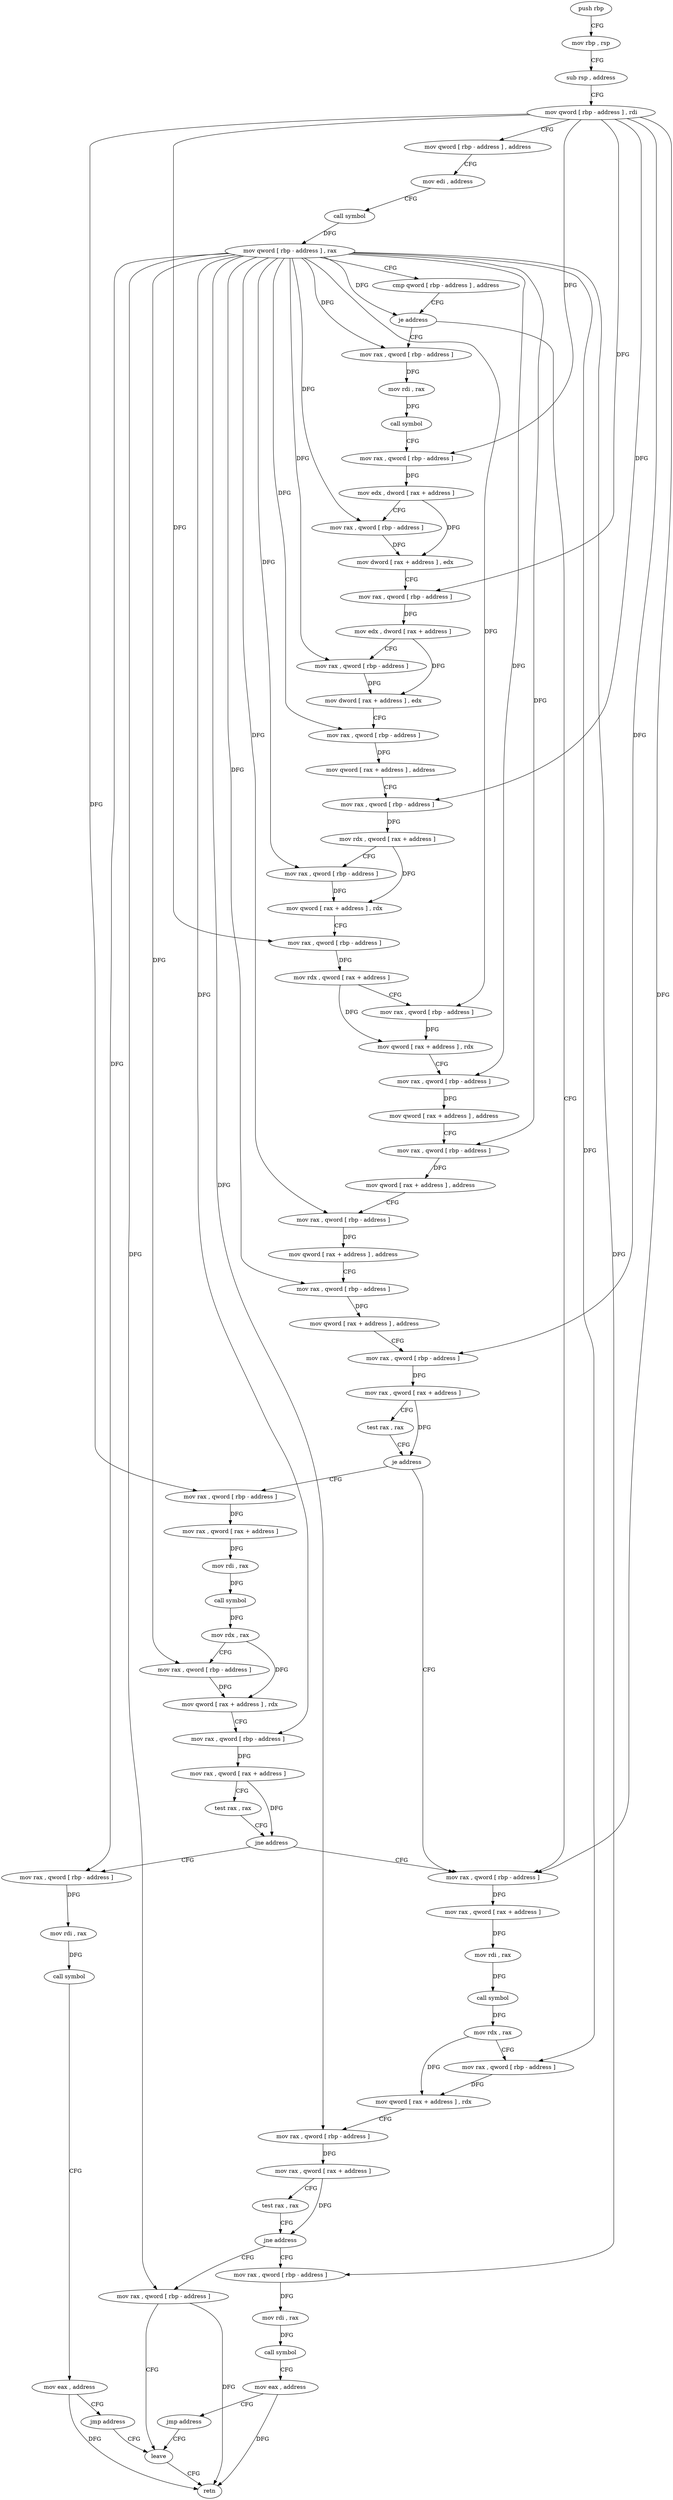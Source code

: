 digraph "func" {
"101314" [label = "push rbp" ]
"101315" [label = "mov rbp , rsp" ]
"101318" [label = "sub rsp , address" ]
"101322" [label = "mov qword [ rbp - address ] , rdi" ]
"101326" [label = "mov qword [ rbp - address ] , address" ]
"101334" [label = "mov edi , address" ]
"101339" [label = "call symbol" ]
"101344" [label = "mov qword [ rbp - address ] , rax" ]
"101348" [label = "cmp qword [ rbp - address ] , address" ]
"101353" [label = "je address" ]
"101563" [label = "mov rax , qword [ rbp - address ]" ]
"101359" [label = "mov rax , qword [ rbp - address ]" ]
"101567" [label = "mov rax , qword [ rax + address ]" ]
"101571" [label = "mov rdi , rax" ]
"101574" [label = "call symbol" ]
"101579" [label = "mov rdx , rax" ]
"101582" [label = "mov rax , qword [ rbp - address ]" ]
"101586" [label = "mov qword [ rax + address ] , rdx" ]
"101590" [label = "mov rax , qword [ rbp - address ]" ]
"101594" [label = "mov rax , qword [ rax + address ]" ]
"101598" [label = "test rax , rax" ]
"101601" [label = "jne address" ]
"101622" [label = "mov rax , qword [ rbp - address ]" ]
"101603" [label = "mov rax , qword [ rbp - address ]" ]
"101363" [label = "mov rdi , rax" ]
"101366" [label = "call symbol" ]
"101371" [label = "mov rax , qword [ rbp - address ]" ]
"101375" [label = "mov edx , dword [ rax + address ]" ]
"101378" [label = "mov rax , qword [ rbp - address ]" ]
"101382" [label = "mov dword [ rax + address ] , edx" ]
"101385" [label = "mov rax , qword [ rbp - address ]" ]
"101389" [label = "mov edx , dword [ rax + address ]" ]
"101392" [label = "mov rax , qword [ rbp - address ]" ]
"101396" [label = "mov dword [ rax + address ] , edx" ]
"101399" [label = "mov rax , qword [ rbp - address ]" ]
"101403" [label = "mov qword [ rax + address ] , address" ]
"101411" [label = "mov rax , qword [ rbp - address ]" ]
"101415" [label = "mov rdx , qword [ rax + address ]" ]
"101419" [label = "mov rax , qword [ rbp - address ]" ]
"101423" [label = "mov qword [ rax + address ] , rdx" ]
"101427" [label = "mov rax , qword [ rbp - address ]" ]
"101431" [label = "mov rdx , qword [ rax + address ]" ]
"101435" [label = "mov rax , qword [ rbp - address ]" ]
"101439" [label = "mov qword [ rax + address ] , rdx" ]
"101443" [label = "mov rax , qword [ rbp - address ]" ]
"101447" [label = "mov qword [ rax + address ] , address" ]
"101455" [label = "mov rax , qword [ rbp - address ]" ]
"101459" [label = "mov qword [ rax + address ] , address" ]
"101467" [label = "mov rax , qword [ rbp - address ]" ]
"101471" [label = "mov qword [ rax + address ] , address" ]
"101479" [label = "mov rax , qword [ rbp - address ]" ]
"101483" [label = "mov qword [ rax + address ] , address" ]
"101491" [label = "mov rax , qword [ rbp - address ]" ]
"101495" [label = "mov rax , qword [ rax + address ]" ]
"101499" [label = "test rax , rax" ]
"101502" [label = "je address" ]
"101504" [label = "mov rax , qword [ rbp - address ]" ]
"101626" [label = "leave" ]
"101607" [label = "mov rdi , rax" ]
"101610" [label = "call symbol" ]
"101615" [label = "mov eax , address" ]
"101620" [label = "jmp address" ]
"101508" [label = "mov rax , qword [ rax + address ]" ]
"101512" [label = "mov rdi , rax" ]
"101515" [label = "call symbol" ]
"101520" [label = "mov rdx , rax" ]
"101523" [label = "mov rax , qword [ rbp - address ]" ]
"101527" [label = "mov qword [ rax + address ] , rdx" ]
"101531" [label = "mov rax , qword [ rbp - address ]" ]
"101535" [label = "mov rax , qword [ rax + address ]" ]
"101539" [label = "test rax , rax" ]
"101542" [label = "jne address" ]
"101544" [label = "mov rax , qword [ rbp - address ]" ]
"101627" [label = "retn" ]
"101548" [label = "mov rdi , rax" ]
"101551" [label = "call symbol" ]
"101556" [label = "mov eax , address" ]
"101561" [label = "jmp address" ]
"101314" -> "101315" [ label = "CFG" ]
"101315" -> "101318" [ label = "CFG" ]
"101318" -> "101322" [ label = "CFG" ]
"101322" -> "101326" [ label = "CFG" ]
"101322" -> "101563" [ label = "DFG" ]
"101322" -> "101371" [ label = "DFG" ]
"101322" -> "101385" [ label = "DFG" ]
"101322" -> "101411" [ label = "DFG" ]
"101322" -> "101427" [ label = "DFG" ]
"101322" -> "101491" [ label = "DFG" ]
"101322" -> "101504" [ label = "DFG" ]
"101326" -> "101334" [ label = "CFG" ]
"101334" -> "101339" [ label = "CFG" ]
"101339" -> "101344" [ label = "DFG" ]
"101344" -> "101348" [ label = "CFG" ]
"101344" -> "101353" [ label = "DFG" ]
"101344" -> "101582" [ label = "DFG" ]
"101344" -> "101590" [ label = "DFG" ]
"101344" -> "101359" [ label = "DFG" ]
"101344" -> "101378" [ label = "DFG" ]
"101344" -> "101392" [ label = "DFG" ]
"101344" -> "101399" [ label = "DFG" ]
"101344" -> "101419" [ label = "DFG" ]
"101344" -> "101435" [ label = "DFG" ]
"101344" -> "101443" [ label = "DFG" ]
"101344" -> "101455" [ label = "DFG" ]
"101344" -> "101467" [ label = "DFG" ]
"101344" -> "101479" [ label = "DFG" ]
"101344" -> "101622" [ label = "DFG" ]
"101344" -> "101603" [ label = "DFG" ]
"101344" -> "101523" [ label = "DFG" ]
"101344" -> "101531" [ label = "DFG" ]
"101344" -> "101544" [ label = "DFG" ]
"101348" -> "101353" [ label = "CFG" ]
"101353" -> "101563" [ label = "CFG" ]
"101353" -> "101359" [ label = "CFG" ]
"101563" -> "101567" [ label = "DFG" ]
"101359" -> "101363" [ label = "DFG" ]
"101567" -> "101571" [ label = "DFG" ]
"101571" -> "101574" [ label = "DFG" ]
"101574" -> "101579" [ label = "DFG" ]
"101579" -> "101582" [ label = "CFG" ]
"101579" -> "101586" [ label = "DFG" ]
"101582" -> "101586" [ label = "DFG" ]
"101586" -> "101590" [ label = "CFG" ]
"101590" -> "101594" [ label = "DFG" ]
"101594" -> "101598" [ label = "CFG" ]
"101594" -> "101601" [ label = "DFG" ]
"101598" -> "101601" [ label = "CFG" ]
"101601" -> "101622" [ label = "CFG" ]
"101601" -> "101603" [ label = "CFG" ]
"101622" -> "101626" [ label = "CFG" ]
"101622" -> "101627" [ label = "DFG" ]
"101603" -> "101607" [ label = "DFG" ]
"101363" -> "101366" [ label = "DFG" ]
"101366" -> "101371" [ label = "CFG" ]
"101371" -> "101375" [ label = "DFG" ]
"101375" -> "101378" [ label = "CFG" ]
"101375" -> "101382" [ label = "DFG" ]
"101378" -> "101382" [ label = "DFG" ]
"101382" -> "101385" [ label = "CFG" ]
"101385" -> "101389" [ label = "DFG" ]
"101389" -> "101392" [ label = "CFG" ]
"101389" -> "101396" [ label = "DFG" ]
"101392" -> "101396" [ label = "DFG" ]
"101396" -> "101399" [ label = "CFG" ]
"101399" -> "101403" [ label = "DFG" ]
"101403" -> "101411" [ label = "CFG" ]
"101411" -> "101415" [ label = "DFG" ]
"101415" -> "101419" [ label = "CFG" ]
"101415" -> "101423" [ label = "DFG" ]
"101419" -> "101423" [ label = "DFG" ]
"101423" -> "101427" [ label = "CFG" ]
"101427" -> "101431" [ label = "DFG" ]
"101431" -> "101435" [ label = "CFG" ]
"101431" -> "101439" [ label = "DFG" ]
"101435" -> "101439" [ label = "DFG" ]
"101439" -> "101443" [ label = "CFG" ]
"101443" -> "101447" [ label = "DFG" ]
"101447" -> "101455" [ label = "CFG" ]
"101455" -> "101459" [ label = "DFG" ]
"101459" -> "101467" [ label = "CFG" ]
"101467" -> "101471" [ label = "DFG" ]
"101471" -> "101479" [ label = "CFG" ]
"101479" -> "101483" [ label = "DFG" ]
"101483" -> "101491" [ label = "CFG" ]
"101491" -> "101495" [ label = "DFG" ]
"101495" -> "101499" [ label = "CFG" ]
"101495" -> "101502" [ label = "DFG" ]
"101499" -> "101502" [ label = "CFG" ]
"101502" -> "101563" [ label = "CFG" ]
"101502" -> "101504" [ label = "CFG" ]
"101504" -> "101508" [ label = "DFG" ]
"101626" -> "101627" [ label = "CFG" ]
"101607" -> "101610" [ label = "DFG" ]
"101610" -> "101615" [ label = "CFG" ]
"101615" -> "101620" [ label = "CFG" ]
"101615" -> "101627" [ label = "DFG" ]
"101620" -> "101626" [ label = "CFG" ]
"101508" -> "101512" [ label = "DFG" ]
"101512" -> "101515" [ label = "DFG" ]
"101515" -> "101520" [ label = "DFG" ]
"101520" -> "101523" [ label = "CFG" ]
"101520" -> "101527" [ label = "DFG" ]
"101523" -> "101527" [ label = "DFG" ]
"101527" -> "101531" [ label = "CFG" ]
"101531" -> "101535" [ label = "DFG" ]
"101535" -> "101539" [ label = "CFG" ]
"101535" -> "101542" [ label = "DFG" ]
"101539" -> "101542" [ label = "CFG" ]
"101542" -> "101563" [ label = "CFG" ]
"101542" -> "101544" [ label = "CFG" ]
"101544" -> "101548" [ label = "DFG" ]
"101548" -> "101551" [ label = "DFG" ]
"101551" -> "101556" [ label = "CFG" ]
"101556" -> "101561" [ label = "CFG" ]
"101556" -> "101627" [ label = "DFG" ]
"101561" -> "101626" [ label = "CFG" ]
}
